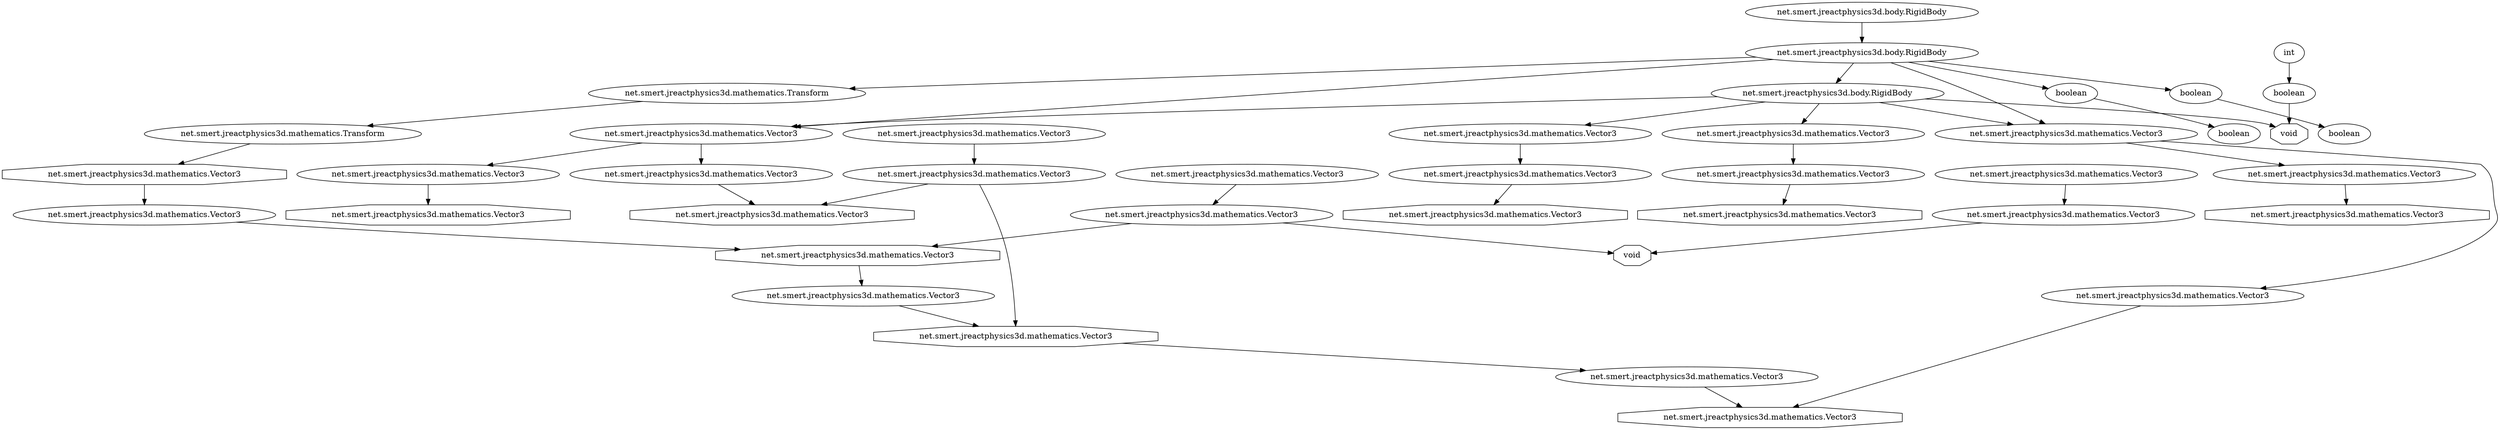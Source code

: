 digraph dot {
	"net.smert.jreactphysics3d.mathematics.Transform_8435_8749" [label="net.smert.jreactphysics3d.mathematics.Transform"  shape=oval ];

	"net.smert.jreactphysics3d.mathematics.Vector3_8419_8736" [label="net.smert.jreactphysics3d.mathematics.Vector3"  shape=oval ];

	"net.smert.jreactphysics3d.body.RigidBody_8552_8756" [label="net.smert.jreactphysics3d.body.RigidBody"  shape=oval ];

	"net.smert.jreactphysics3d.mathematics.Vector3_8429_8748" [label="net.smert.jreactphysics3d.mathematics.Vector3"  shape=oval ];

	"boolean_8420_8742" [label="boolean"  shape=oval ];

	"<net.smert.jreactphysics3d.mathematics.Vector3: net.smert.jreactphysics3d.mathematics.Vector3 subtract(net.smert.jreactphysics3d.mathematics.Vector3)>_8439_8729" [label="net.smert.jreactphysics3d.mathematics.Vector3"  shape=octagon ];

	"net.smert.jreactphysics3d.body.RigidBody_8417_8728" [label="net.smert.jreactphysics3d.body.RigidBody"  shape=oval ];

	"<net.smert.jreactphysics3d.mathematics.Vector3: net.smert.jreactphysics3d.mathematics.Vector3 add(net.smert.jreactphysics3d.mathematics.Vector3)>_8428_8743" [label="net.smert.jreactphysics3d.mathematics.Vector3"  shape=octagon ];

	"net.smert.jreactphysics3d.mathematics.Vector3_8432_8734" [label="net.smert.jreactphysics3d.mathematics.Vector3"  shape=oval ];

	"net.smert.jreactphysics3d.mathematics.Transform_8434_8726" [label="net.smert.jreactphysics3d.mathematics.Transform"  shape=oval ];

	"net.smert.jreactphysics3d.mathematics.Vector3_8558_8755" [label="net.smert.jreactphysics3d.mathematics.Vector3"  shape=oval ];

	"<net.smert.jreactphysics3d.mathematics.Transform: net.smert.jreactphysics3d.mathematics.Vector3 getPosition()>_8437_8733" [label="net.smert.jreactphysics3d.mathematics.Vector3"  shape=octagon ];

	"<net.smert.jreactphysics3d.mathematics.Vector3: net.smert.jreactphysics3d.mathematics.Vector3 zero()>_8562_8753" [label="net.smert.jreactphysics3d.mathematics.Vector3"  shape=octagon ];

	"boolean_8553_8762" [label="boolean"  shape=oval ];

	"<net.smert.jreactphysics3d.mathematics.Vector3: net.smert.jreactphysics3d.mathematics.Vector3 add(net.smert.jreactphysics3d.mathematics.Vector3)>_8442_8722" [label="net.smert.jreactphysics3d.mathematics.Vector3"  shape=octagon ];

	"net.smert.jreactphysics3d.mathematics.Vector3_8563_8759" [label="net.smert.jreactphysics3d.mathematics.Vector3"  shape=oval ];

	"net.smert.jreactphysics3d.mathematics.Vector3_8414_8744" [label="net.smert.jreactphysics3d.mathematics.Vector3"  shape=oval ];

	"net.smert.jreactphysics3d.mathematics.Vector3_8427_8738" [label="net.smert.jreactphysics3d.mathematics.Vector3"  shape=oval ];

	"<net.smert.jreactphysics3d.mathematics.Vector3: net.smert.jreactphysics3d.mathematics.Vector3 zero()>_8556_8765" [label="net.smert.jreactphysics3d.mathematics.Vector3"  shape=octagon ];

	"net.smert.jreactphysics3d.mathematics.Vector3_8418_8727" [label="net.smert.jreactphysics3d.mathematics.Vector3"  shape=oval ];

	"<net.smert.jreactphysics3d.mathematics.Vector3: net.smert.jreactphysics3d.mathematics.Vector3 zero()>_8565_8767" [label="net.smert.jreactphysics3d.mathematics.Vector3"  shape=octagon ];

	"<net.smert.jreactphysics3d.body.Body: void setIsSleeping(boolean)>_8566_8758" [label="void"  shape=octagon ];

	"net.smert.jreactphysics3d.mathematics.Vector3_8555_8754" [label="net.smert.jreactphysics3d.mathematics.Vector3"  shape=oval ];

	"net.smert.jreactphysics3d.mathematics.Vector3_8415_8723" [label="net.smert.jreactphysics3d.mathematics.Vector3"  shape=oval ];

	"boolean_8423_8730" [label="boolean"  shape=oval ];

	"<net.smert.jreactphysics3d.mathematics.Vector3: void <init>(net.smert.jreactphysics3d.mathematics.Vector3)>_8433_8731" [label="void"  shape=octagon ];

	"net.smert.jreactphysics3d.body.RigidBody_8416_8741" [label="net.smert.jreactphysics3d.body.RigidBody"  shape=oval ];

	"net.smert.jreactphysics3d.mathematics.Vector3_8438_8740" [label="net.smert.jreactphysics3d.mathematics.Vector3"  shape=oval ];

	"net.smert.jreactphysics3d.mathematics.Vector3_8560_8751" [label="net.smert.jreactphysics3d.mathematics.Vector3"  shape=oval ];

	"<net.smert.jreactphysics3d.mathematics.Vector3: net.smert.jreactphysics3d.mathematics.Vector3 zero()>_8559_8766" [label="net.smert.jreactphysics3d.mathematics.Vector3"  shape=octagon ];

	"net.smert.jreactphysics3d.mathematics.Vector3_8436_8745" [label="net.smert.jreactphysics3d.mathematics.Vector3"  shape=oval ];

	"boolean_8422_8737" [label="boolean"  shape=oval ];

	"int_8424_8747" [label="int"  shape=oval ];

	"net.smert.jreactphysics3d.mathematics.Vector3_8557_8761" [label="net.smert.jreactphysics3d.mathematics.Vector3"  shape=oval ];

	"net.smert.jreactphysics3d.mathematics.Vector3_8430_8725" [label="net.smert.jreactphysics3d.mathematics.Vector3"  shape=oval ];

	"<net.smert.jreactphysics3d.mathematics.Vector3: net.smert.jreactphysics3d.mathematics.Vector3 cross(net.smert.jreactphysics3d.mathematics.Vector3)>_8441_8724" [label="net.smert.jreactphysics3d.mathematics.Vector3"  shape=octagon ];

	"net.smert.jreactphysics3d.mathematics.Vector3_8554_8757" [label="net.smert.jreactphysics3d.mathematics.Vector3"  shape=oval ];

	"net.smert.jreactphysics3d.mathematics.Vector3_8426_8739" [label="net.smert.jreactphysics3d.mathematics.Vector3"  shape=oval ];

	"boolean_8421_8746" [label="boolean"  shape=oval ];

	"net.smert.jreactphysics3d.mathematics.Vector3_8431_8750" [label="net.smert.jreactphysics3d.mathematics.Vector3"  shape=oval ];

	"net.smert.jreactphysics3d.mathematics.Vector3_8440_8732" [label="net.smert.jreactphysics3d.mathematics.Vector3"  shape=oval ];


	"boolean_8423_8730" -> "boolean_8422_8737" [label=""];
	"net.smert.jreactphysics3d.mathematics.Vector3_8436_8745" -> "<net.smert.jreactphysics3d.mathematics.Vector3: net.smert.jreactphysics3d.mathematics.Vector3 subtract(net.smert.jreactphysics3d.mathematics.Vector3)>_8439_8729" [label=""];
	"net.smert.jreactphysics3d.mathematics.Transform_8434_8726" -> "<net.smert.jreactphysics3d.mathematics.Transform: net.smert.jreactphysics3d.mathematics.Vector3 getPosition()>_8437_8733" [label=""];
	"net.smert.jreactphysics3d.mathematics.Vector3_8415_8723" -> "net.smert.jreactphysics3d.mathematics.Vector3_8419_8736" [label=""];
	"net.smert.jreactphysics3d.mathematics.Vector3_8430_8725" -> "net.smert.jreactphysics3d.mathematics.Vector3_8429_8748" [label=""];
	"net.smert.jreactphysics3d.mathematics.Vector3_8440_8732" -> "<net.smert.jreactphysics3d.mathematics.Vector3: net.smert.jreactphysics3d.mathematics.Vector3 add(net.smert.jreactphysics3d.mathematics.Vector3)>_8442_8722" [label=""];
	"net.smert.jreactphysics3d.mathematics.Vector3_8432_8734" -> "net.smert.jreactphysics3d.mathematics.Vector3_8431_8750" [label=""];
	"net.smert.jreactphysics3d.mathematics.Vector3_8557_8761" -> "<net.smert.jreactphysics3d.mathematics.Vector3: net.smert.jreactphysics3d.mathematics.Vector3 zero()>_8559_8766" [label=""];
	"net.smert.jreactphysics3d.body.RigidBody_8417_8728" -> "net.smert.jreactphysics3d.body.RigidBody_8552_8756" [label=""];
	"net.smert.jreactphysics3d.body.RigidBody_8417_8728" -> "boolean_8423_8730" [label=""];
	"boolean_8553_8762" -> "<net.smert.jreactphysics3d.body.Body: void setIsSleeping(boolean)>_8566_8758" [label=""];
	"net.smert.jreactphysics3d.mathematics.Vector3_8430_8725" -> "net.smert.jreactphysics3d.mathematics.Vector3_8563_8759" [label=""];
	"net.smert.jreactphysics3d.body.RigidBody_8417_8728" -> "net.smert.jreactphysics3d.mathematics.Vector3_8427_8738" [label=""];
	"net.smert.jreactphysics3d.mathematics.Vector3_8560_8751" -> "<net.smert.jreactphysics3d.mathematics.Vector3: net.smert.jreactphysics3d.mathematics.Vector3 zero()>_8562_8753" [label=""];
	"net.smert.jreactphysics3d.mathematics.Vector3_8414_8744" -> "net.smert.jreactphysics3d.mathematics.Vector3_8418_8727" [label=""];
	"net.smert.jreactphysics3d.body.RigidBody_8552_8756" -> "net.smert.jreactphysics3d.mathematics.Vector3_8555_8754" [label=""];
	"net.smert.jreactphysics3d.mathematics.Vector3_8554_8757" -> "<net.smert.jreactphysics3d.mathematics.Vector3: net.smert.jreactphysics3d.mathematics.Vector3 zero()>_8556_8765" [label=""];
	"net.smert.jreactphysics3d.body.RigidBody_8416_8741" -> "net.smert.jreactphysics3d.body.RigidBody_8417_8728" [label=""];
	"net.smert.jreactphysics3d.body.RigidBody_8417_8728" -> "net.smert.jreactphysics3d.mathematics.Transform_8435_8749" [label=""];
	"net.smert.jreactphysics3d.body.RigidBody_8552_8756" -> "net.smert.jreactphysics3d.mathematics.Vector3_8558_8755" [label=""];
	"boolean_8421_8746" -> "boolean_8420_8742" [label=""];
	"net.smert.jreactphysics3d.mathematics.Vector3_8427_8738" -> "net.smert.jreactphysics3d.mathematics.Vector3_8560_8751" [label=""];
	"int_8424_8747" -> "boolean_8553_8762" [label=""];
	"net.smert.jreactphysics3d.body.RigidBody_8552_8756" -> "net.smert.jreactphysics3d.mathematics.Vector3_8430_8725" [label=""];
	"<net.smert.jreactphysics3d.mathematics.Transform: net.smert.jreactphysics3d.mathematics.Vector3 getPosition()>_8437_8733" -> "net.smert.jreactphysics3d.mathematics.Vector3_8436_8745" [label=""];
	"net.smert.jreactphysics3d.mathematics.Vector3_8418_8727" -> "<net.smert.jreactphysics3d.mathematics.Vector3: net.smert.jreactphysics3d.mathematics.Vector3 add(net.smert.jreactphysics3d.mathematics.Vector3)>_8428_8743" [label=""];
	"<net.smert.jreactphysics3d.mathematics.Vector3: net.smert.jreactphysics3d.mathematics.Vector3 cross(net.smert.jreactphysics3d.mathematics.Vector3)>_8441_8724" -> "net.smert.jreactphysics3d.mathematics.Vector3_8440_8732" [label=""];
	"net.smert.jreactphysics3d.mathematics.Vector3_8431_8750" -> "<net.smert.jreactphysics3d.mathematics.Vector3: net.smert.jreactphysics3d.mathematics.Vector3 subtract(net.smert.jreactphysics3d.mathematics.Vector3)>_8439_8729" [label=""];
	"net.smert.jreactphysics3d.mathematics.Vector3_8429_8748" -> "<net.smert.jreactphysics3d.mathematics.Vector3: net.smert.jreactphysics3d.mathematics.Vector3 add(net.smert.jreactphysics3d.mathematics.Vector3)>_8442_8722" [label=""];
	"net.smert.jreactphysics3d.mathematics.Vector3_8431_8750" -> "<net.smert.jreactphysics3d.mathematics.Vector3: void <init>(net.smert.jreactphysics3d.mathematics.Vector3)>_8433_8731" [label=""];
	"net.smert.jreactphysics3d.mathematics.Vector3_8418_8727" -> "<net.smert.jreactphysics3d.mathematics.Vector3: net.smert.jreactphysics3d.mathematics.Vector3 cross(net.smert.jreactphysics3d.mathematics.Vector3)>_8441_8724" [label=""];
	"net.smert.jreactphysics3d.mathematics.Vector3_8427_8738" -> "net.smert.jreactphysics3d.mathematics.Vector3_8426_8739" [label=""];
	"net.smert.jreactphysics3d.body.RigidBody_8417_8728" -> "boolean_8421_8746" [label=""];
	"<net.smert.jreactphysics3d.mathematics.Vector3: net.smert.jreactphysics3d.mathematics.Vector3 subtract(net.smert.jreactphysics3d.mathematics.Vector3)>_8439_8729" -> "net.smert.jreactphysics3d.mathematics.Vector3_8438_8740" [label=""];
	"net.smert.jreactphysics3d.mathematics.Vector3_8555_8754" -> "net.smert.jreactphysics3d.mathematics.Vector3_8554_8757" [label=""];
	"net.smert.jreactphysics3d.mathematics.Vector3_8438_8740" -> "<net.smert.jreactphysics3d.mathematics.Vector3: net.smert.jreactphysics3d.mathematics.Vector3 cross(net.smert.jreactphysics3d.mathematics.Vector3)>_8441_8724" [label=""];
	"net.smert.jreactphysics3d.body.RigidBody_8552_8756" -> "<net.smert.jreactphysics3d.body.Body: void setIsSleeping(boolean)>_8566_8758" [label=""];
	"net.smert.jreactphysics3d.body.RigidBody_8552_8756" -> "net.smert.jreactphysics3d.mathematics.Vector3_8427_8738" [label=""];
	"net.smert.jreactphysics3d.mathematics.Vector3_8426_8739" -> "<net.smert.jreactphysics3d.mathematics.Vector3: net.smert.jreactphysics3d.mathematics.Vector3 add(net.smert.jreactphysics3d.mathematics.Vector3)>_8428_8743" [label=""];
	"net.smert.jreactphysics3d.mathematics.Vector3_8558_8755" -> "net.smert.jreactphysics3d.mathematics.Vector3_8557_8761" [label=""];
	"net.smert.jreactphysics3d.body.RigidBody_8417_8728" -> "net.smert.jreactphysics3d.mathematics.Vector3_8430_8725" [label=""];
	"net.smert.jreactphysics3d.mathematics.Transform_8435_8749" -> "net.smert.jreactphysics3d.mathematics.Transform_8434_8726" [label=""];
	"net.smert.jreactphysics3d.mathematics.Vector3_8419_8736" -> "<net.smert.jreactphysics3d.mathematics.Vector3: void <init>(net.smert.jreactphysics3d.mathematics.Vector3)>_8433_8731" [label=""];
	"net.smert.jreactphysics3d.mathematics.Vector3_8563_8759" -> "<net.smert.jreactphysics3d.mathematics.Vector3: net.smert.jreactphysics3d.mathematics.Vector3 zero()>_8565_8767" [label=""];
}
